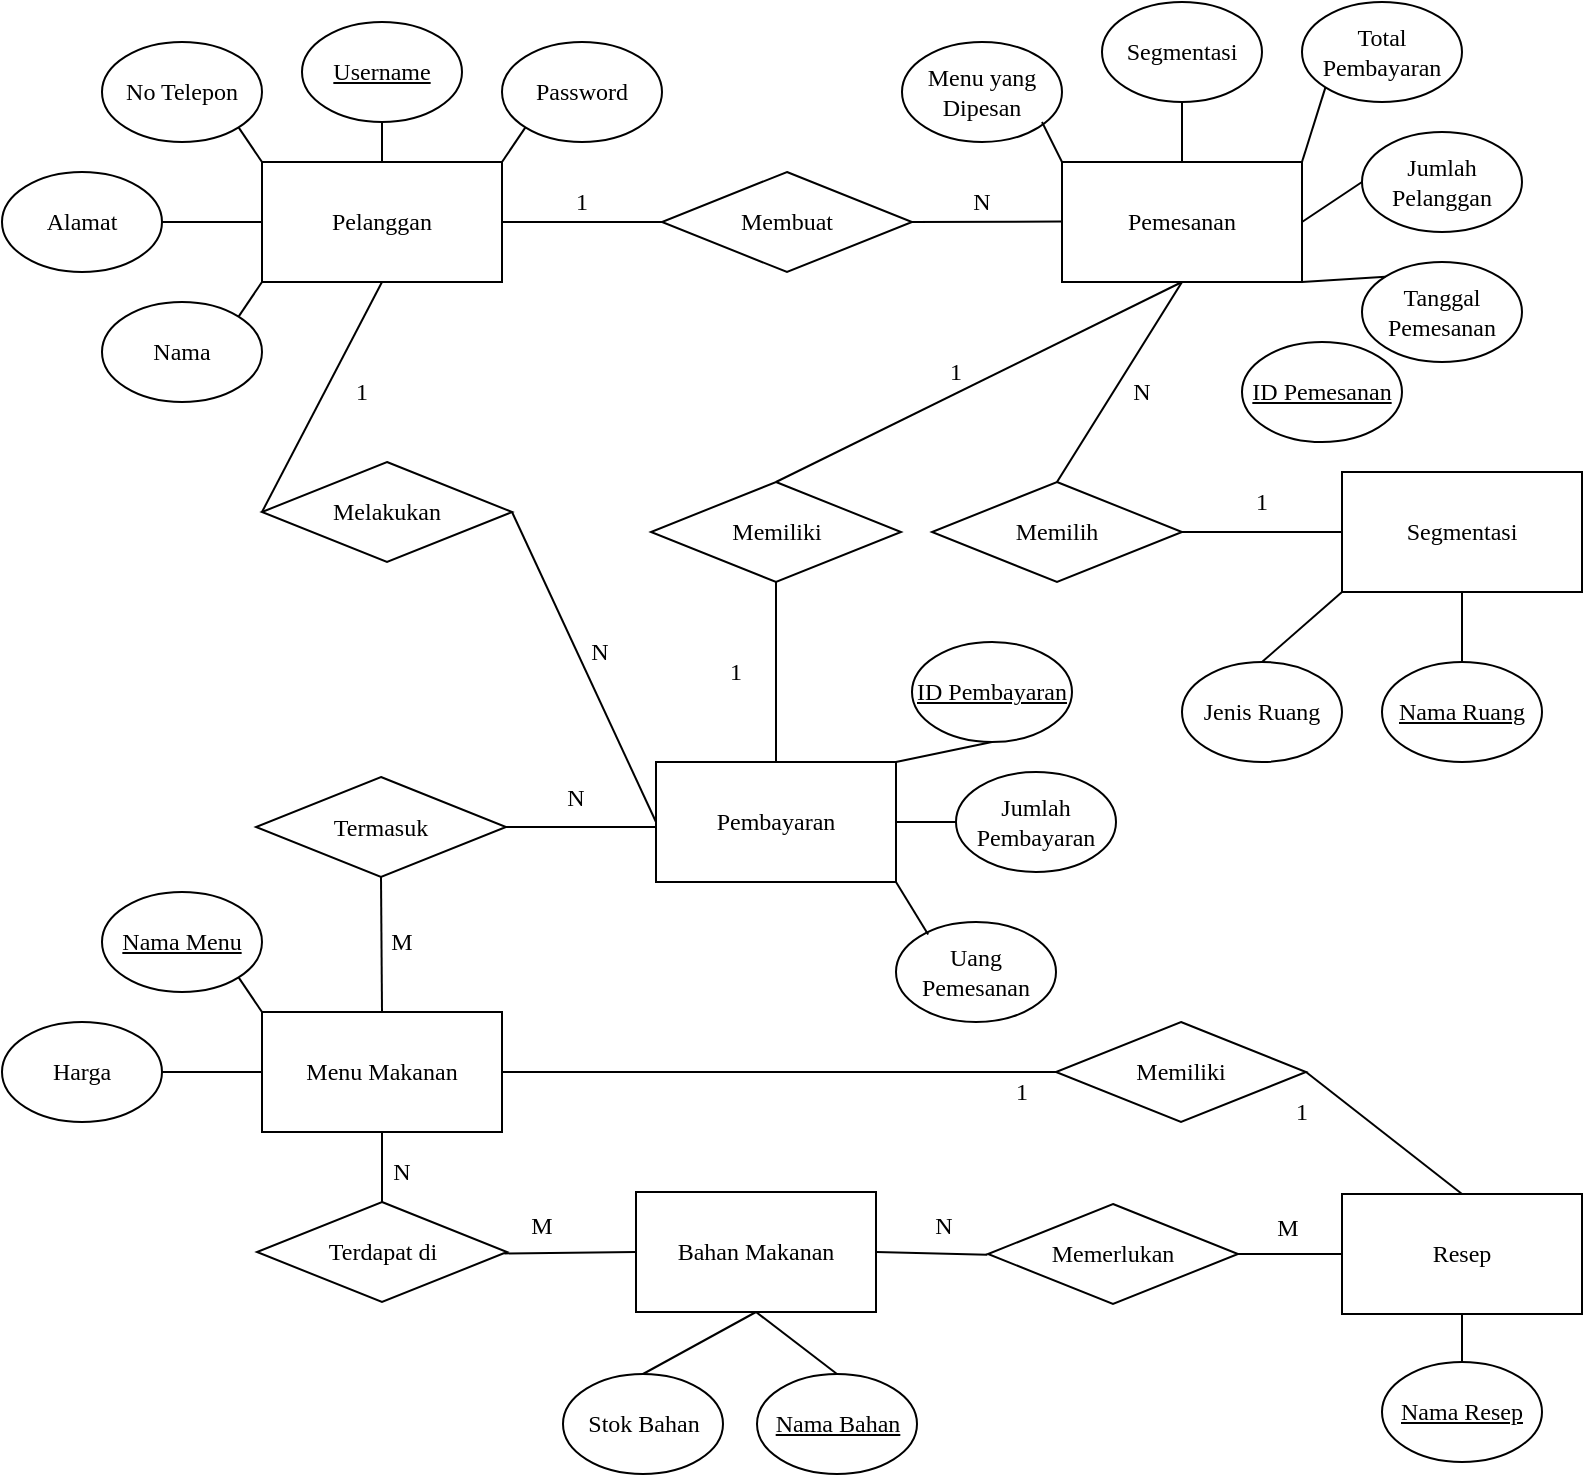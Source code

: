 <mxfile version="24.7.6">
  <diagram name="Page-1" id="XgMaJiu5k2uLsrTz-1s5">
    <mxGraphModel dx="791" dy="993" grid="1" gridSize="10" guides="1" tooltips="1" connect="1" arrows="1" fold="1" page="1" pageScale="1" pageWidth="850" pageHeight="1100" background="#ffffff" math="0" shadow="0">
      <root>
        <mxCell id="0" />
        <mxCell id="1" parent="0" />
        <mxCell id="AaVORian29EVXGcKiA-S-1" value="Pelanggan" style="rounded=0;whiteSpace=wrap;html=1;fontFamily=Times New Roman;" vertex="1" parent="1">
          <mxGeometry x="160" y="210" width="120" height="60" as="geometry" />
        </mxCell>
        <mxCell id="AaVORian29EVXGcKiA-S-3" value="Nama" style="ellipse;whiteSpace=wrap;html=1;fontFamily=Times New Roman;" vertex="1" parent="1">
          <mxGeometry x="80" y="280" width="80" height="50" as="geometry" />
        </mxCell>
        <mxCell id="AaVORian29EVXGcKiA-S-4" value="Alamat" style="ellipse;whiteSpace=wrap;html=1;fontFamily=Times New Roman;" vertex="1" parent="1">
          <mxGeometry x="30" y="215" width="80" height="50" as="geometry" />
        </mxCell>
        <mxCell id="AaVORian29EVXGcKiA-S-5" value="No Telepon" style="ellipse;whiteSpace=wrap;html=1;fontFamily=Times New Roman;" vertex="1" parent="1">
          <mxGeometry x="80" y="150" width="80" height="50" as="geometry" />
        </mxCell>
        <mxCell id="AaVORian29EVXGcKiA-S-6" value="&lt;u&gt;Username&lt;/u&gt;" style="ellipse;whiteSpace=wrap;html=1;fontFamily=Times New Roman;" vertex="1" parent="1">
          <mxGeometry x="180" y="140" width="80" height="50" as="geometry" />
        </mxCell>
        <mxCell id="AaVORian29EVXGcKiA-S-7" value="Password" style="ellipse;whiteSpace=wrap;html=1;fontFamily=Times New Roman;" vertex="1" parent="1">
          <mxGeometry x="280" y="150" width="80" height="50" as="geometry" />
        </mxCell>
        <mxCell id="AaVORian29EVXGcKiA-S-8" value="Pemesanan" style="rounded=0;whiteSpace=wrap;html=1;fontFamily=Times New Roman;" vertex="1" parent="1">
          <mxGeometry x="560" y="210" width="120" height="60" as="geometry" />
        </mxCell>
        <mxCell id="AaVORian29EVXGcKiA-S-10" value="Tanggal Pemesanan" style="ellipse;whiteSpace=wrap;html=1;fontFamily=Times New Roman;" vertex="1" parent="1">
          <mxGeometry x="710" y="260" width="80" height="50" as="geometry" />
        </mxCell>
        <mxCell id="AaVORian29EVXGcKiA-S-11" value="Jumlah Pelanggan" style="ellipse;whiteSpace=wrap;html=1;fontFamily=Times New Roman;" vertex="1" parent="1">
          <mxGeometry x="710" y="195" width="80" height="50" as="geometry" />
        </mxCell>
        <mxCell id="AaVORian29EVXGcKiA-S-12" value="Menu yang Dipesan" style="ellipse;whiteSpace=wrap;html=1;fontFamily=Times New Roman;" vertex="1" parent="1">
          <mxGeometry x="480" y="150" width="80" height="50" as="geometry" />
        </mxCell>
        <mxCell id="AaVORian29EVXGcKiA-S-13" value="Segmentasi" style="ellipse;whiteSpace=wrap;html=1;fontFamily=Times New Roman;" vertex="1" parent="1">
          <mxGeometry x="580" y="130" width="80" height="50" as="geometry" />
        </mxCell>
        <mxCell id="AaVORian29EVXGcKiA-S-14" value="Total Pembayaran" style="ellipse;whiteSpace=wrap;html=1;fontFamily=Times New Roman;" vertex="1" parent="1">
          <mxGeometry x="680" y="130" width="80" height="50" as="geometry" />
        </mxCell>
        <mxCell id="AaVORian29EVXGcKiA-S-15" value="Menu Makanan" style="rounded=0;whiteSpace=wrap;html=1;fontFamily=Times New Roman;" vertex="1" parent="1">
          <mxGeometry x="160" y="635" width="120" height="60" as="geometry" />
        </mxCell>
        <mxCell id="AaVORian29EVXGcKiA-S-17" value="Harga" style="ellipse;whiteSpace=wrap;html=1;fontFamily=Times New Roman;" vertex="1" parent="1">
          <mxGeometry x="30" y="640" width="80" height="50" as="geometry" />
        </mxCell>
        <mxCell id="AaVORian29EVXGcKiA-S-18" value="&lt;u&gt;Nama Menu&lt;/u&gt;" style="ellipse;whiteSpace=wrap;html=1;fontFamily=Times New Roman;" vertex="1" parent="1">
          <mxGeometry x="80" y="575" width="80" height="50" as="geometry" />
        </mxCell>
        <mxCell id="AaVORian29EVXGcKiA-S-19" value="Resep" style="rounded=0;whiteSpace=wrap;html=1;fontFamily=Times New Roman;" vertex="1" parent="1">
          <mxGeometry x="700" y="726" width="120" height="60" as="geometry" />
        </mxCell>
        <mxCell id="AaVORian29EVXGcKiA-S-21" value="&lt;u&gt;Nama Resep&lt;/u&gt;" style="ellipse;whiteSpace=wrap;html=1;fontFamily=Times New Roman;" vertex="1" parent="1">
          <mxGeometry x="720" y="810" width="80" height="50" as="geometry" />
        </mxCell>
        <mxCell id="AaVORian29EVXGcKiA-S-22" value="Bahan Makanan" style="rounded=0;whiteSpace=wrap;html=1;fontFamily=Times New Roman;" vertex="1" parent="1">
          <mxGeometry x="347" y="725" width="120" height="60" as="geometry" />
        </mxCell>
        <mxCell id="AaVORian29EVXGcKiA-S-23" value="Pembayaran" style="rounded=0;whiteSpace=wrap;html=1;fontFamily=Times New Roman;" vertex="1" parent="1">
          <mxGeometry x="357" y="510" width="120" height="60" as="geometry" />
        </mxCell>
        <mxCell id="AaVORian29EVXGcKiA-S-24" value="&lt;u&gt;Nama Bahan&lt;/u&gt;" style="ellipse;whiteSpace=wrap;html=1;fontFamily=Times New Roman;" vertex="1" parent="1">
          <mxGeometry x="407.5" y="816" width="80" height="50" as="geometry" />
        </mxCell>
        <mxCell id="AaVORian29EVXGcKiA-S-25" value="Stok Bahan" style="ellipse;whiteSpace=wrap;html=1;fontFamily=Times New Roman;" vertex="1" parent="1">
          <mxGeometry x="310.5" y="816" width="80" height="50" as="geometry" />
        </mxCell>
        <mxCell id="AaVORian29EVXGcKiA-S-26" value="Jumlah Pembayaran" style="ellipse;whiteSpace=wrap;html=1;fontFamily=Times New Roman;" vertex="1" parent="1">
          <mxGeometry x="507" y="515" width="80" height="50" as="geometry" />
        </mxCell>
        <mxCell id="AaVORian29EVXGcKiA-S-27" value="Uang Pemesanan" style="ellipse;whiteSpace=wrap;html=1;fontFamily=Times New Roman;" vertex="1" parent="1">
          <mxGeometry x="477" y="590" width="80" height="50" as="geometry" />
        </mxCell>
        <mxCell id="AaVORian29EVXGcKiA-S-41" value="" style="endArrow=none;html=1;rounded=0;entryX=0;entryY=1;entryDx=0;entryDy=0;exitX=1;exitY=0;exitDx=0;exitDy=0;fontFamily=Times New Roman;" edge="1" parent="1" source="AaVORian29EVXGcKiA-S-3" target="AaVORian29EVXGcKiA-S-1">
          <mxGeometry width="50" height="50" relative="1" as="geometry">
            <mxPoint x="100" y="290" as="sourcePoint" />
            <mxPoint x="150" y="240" as="targetPoint" />
          </mxGeometry>
        </mxCell>
        <mxCell id="AaVORian29EVXGcKiA-S-42" value="" style="endArrow=none;html=1;rounded=0;exitX=1;exitY=0.5;exitDx=0;exitDy=0;entryX=0;entryY=0.5;entryDx=0;entryDy=0;fontFamily=Times New Roman;" edge="1" parent="1" source="AaVORian29EVXGcKiA-S-4" target="AaVORian29EVXGcKiA-S-1">
          <mxGeometry width="50" height="50" relative="1" as="geometry">
            <mxPoint x="100" y="290" as="sourcePoint" />
            <mxPoint x="150" y="240" as="targetPoint" />
          </mxGeometry>
        </mxCell>
        <mxCell id="AaVORian29EVXGcKiA-S-43" value="" style="endArrow=none;html=1;rounded=0;exitX=1;exitY=1;exitDx=0;exitDy=0;entryX=0;entryY=0;entryDx=0;entryDy=0;fontFamily=Times New Roman;" edge="1" parent="1" source="AaVORian29EVXGcKiA-S-5" target="AaVORian29EVXGcKiA-S-1">
          <mxGeometry width="50" height="50" relative="1" as="geometry">
            <mxPoint x="100" y="290" as="sourcePoint" />
            <mxPoint x="150" y="240" as="targetPoint" />
          </mxGeometry>
        </mxCell>
        <mxCell id="AaVORian29EVXGcKiA-S-44" value="" style="endArrow=none;html=1;rounded=0;exitX=0.5;exitY=1;exitDx=0;exitDy=0;entryX=0.5;entryY=0;entryDx=0;entryDy=0;fontFamily=Times New Roman;" edge="1" parent="1" source="AaVORian29EVXGcKiA-S-6" target="AaVORian29EVXGcKiA-S-1">
          <mxGeometry width="50" height="50" relative="1" as="geometry">
            <mxPoint x="100" y="290" as="sourcePoint" />
            <mxPoint x="150" y="240" as="targetPoint" />
          </mxGeometry>
        </mxCell>
        <mxCell id="AaVORian29EVXGcKiA-S-45" value="" style="endArrow=none;html=1;rounded=0;exitX=1;exitY=0;exitDx=0;exitDy=0;entryX=0;entryY=1;entryDx=0;entryDy=0;fontFamily=Times New Roman;" edge="1" parent="1" source="AaVORian29EVXGcKiA-S-1" target="AaVORian29EVXGcKiA-S-7">
          <mxGeometry width="50" height="50" relative="1" as="geometry">
            <mxPoint x="220" y="290" as="sourcePoint" />
            <mxPoint x="270" y="240" as="targetPoint" />
          </mxGeometry>
        </mxCell>
        <mxCell id="AaVORian29EVXGcKiA-S-46" value="" style="endArrow=none;html=1;rounded=0;exitX=0;exitY=0;exitDx=0;exitDy=0;entryX=1;entryY=1;entryDx=0;entryDy=0;fontFamily=Times New Roman;" edge="1" parent="1" source="AaVORian29EVXGcKiA-S-15" target="AaVORian29EVXGcKiA-S-18">
          <mxGeometry width="50" height="50" relative="1" as="geometry">
            <mxPoint x="80" y="395" as="sourcePoint" />
            <mxPoint x="130" y="345" as="targetPoint" />
          </mxGeometry>
        </mxCell>
        <mxCell id="AaVORian29EVXGcKiA-S-47" value="" style="endArrow=none;html=1;rounded=0;exitX=1;exitY=0.5;exitDx=0;exitDy=0;entryX=0;entryY=0.5;entryDx=0;entryDy=0;fontFamily=Times New Roman;" edge="1" parent="1" source="AaVORian29EVXGcKiA-S-17" target="AaVORian29EVXGcKiA-S-15">
          <mxGeometry width="50" height="50" relative="1" as="geometry">
            <mxPoint x="80" y="485" as="sourcePoint" />
            <mxPoint x="130" y="435" as="targetPoint" />
          </mxGeometry>
        </mxCell>
        <mxCell id="AaVORian29EVXGcKiA-S-49" value="" style="endArrow=none;html=1;rounded=0;exitX=0.5;exitY=0;exitDx=0;exitDy=0;entryX=0.5;entryY=1;entryDx=0;entryDy=0;fontFamily=Times New Roman;" edge="1" parent="1" source="AaVORian29EVXGcKiA-S-21" target="AaVORian29EVXGcKiA-S-19">
          <mxGeometry width="50" height="50" relative="1" as="geometry">
            <mxPoint x="779.77" y="806" as="sourcePoint" />
            <mxPoint x="779.77" y="786" as="targetPoint" />
          </mxGeometry>
        </mxCell>
        <mxCell id="AaVORian29EVXGcKiA-S-50" value="" style="endArrow=none;html=1;rounded=0;exitX=1;exitY=1;exitDx=0;exitDy=0;entryX=0;entryY=0;entryDx=0;entryDy=0;fontFamily=Times New Roman;" edge="1" parent="1" source="AaVORian29EVXGcKiA-S-8" target="AaVORian29EVXGcKiA-S-10">
          <mxGeometry width="50" height="50" relative="1" as="geometry">
            <mxPoint x="850" y="460" as="sourcePoint" />
            <mxPoint x="900" y="410" as="targetPoint" />
          </mxGeometry>
        </mxCell>
        <mxCell id="AaVORian29EVXGcKiA-S-51" value="" style="endArrow=none;html=1;rounded=0;exitX=1;exitY=0.5;exitDx=0;exitDy=0;entryX=0;entryY=0.5;entryDx=0;entryDy=0;fontFamily=Times New Roman;" edge="1" parent="1" source="AaVORian29EVXGcKiA-S-8" target="AaVORian29EVXGcKiA-S-11">
          <mxGeometry width="50" height="50" relative="1" as="geometry">
            <mxPoint x="880" y="380" as="sourcePoint" />
            <mxPoint x="930" y="330" as="targetPoint" />
          </mxGeometry>
        </mxCell>
        <mxCell id="AaVORian29EVXGcKiA-S-52" value="" style="endArrow=none;html=1;rounded=0;exitX=1;exitY=0;exitDx=0;exitDy=0;entryX=0;entryY=1;entryDx=0;entryDy=0;fontFamily=Times New Roman;" edge="1" parent="1" source="AaVORian29EVXGcKiA-S-8" target="AaVORian29EVXGcKiA-S-14">
          <mxGeometry width="50" height="50" relative="1" as="geometry">
            <mxPoint x="880" y="380" as="sourcePoint" />
            <mxPoint x="930" y="330" as="targetPoint" />
          </mxGeometry>
        </mxCell>
        <mxCell id="AaVORian29EVXGcKiA-S-53" value="" style="endArrow=none;html=1;rounded=0;exitX=0.5;exitY=0;exitDx=0;exitDy=0;entryX=0.5;entryY=1;entryDx=0;entryDy=0;fontFamily=Times New Roman;" edge="1" parent="1" source="AaVORian29EVXGcKiA-S-8" target="AaVORian29EVXGcKiA-S-13">
          <mxGeometry width="50" height="50" relative="1" as="geometry">
            <mxPoint x="700" y="270" as="sourcePoint" />
            <mxPoint x="750" y="220" as="targetPoint" />
          </mxGeometry>
        </mxCell>
        <mxCell id="AaVORian29EVXGcKiA-S-54" value="" style="endArrow=none;html=1;rounded=0;exitX=0;exitY=0;exitDx=0;exitDy=0;fontFamily=Times New Roman;" edge="1" parent="1" source="AaVORian29EVXGcKiA-S-8">
          <mxGeometry width="50" height="50" relative="1" as="geometry">
            <mxPoint x="700" y="270" as="sourcePoint" />
            <mxPoint x="550" y="190" as="targetPoint" />
          </mxGeometry>
        </mxCell>
        <mxCell id="AaVORian29EVXGcKiA-S-55" value="" style="endArrow=none;html=1;rounded=0;entryX=1;entryY=1;entryDx=0;entryDy=0;exitX=0.201;exitY=0.124;exitDx=0;exitDy=0;exitPerimeter=0;fontFamily=Times New Roman;" edge="1" parent="1" source="AaVORian29EVXGcKiA-S-27" target="AaVORian29EVXGcKiA-S-23">
          <mxGeometry width="50" height="50" relative="1" as="geometry">
            <mxPoint x="497" y="610" as="sourcePoint" />
            <mxPoint x="547" y="560" as="targetPoint" />
          </mxGeometry>
        </mxCell>
        <mxCell id="AaVORian29EVXGcKiA-S-57" value="" style="endArrow=none;html=1;rounded=0;entryX=0;entryY=0.5;entryDx=0;entryDy=0;exitX=1;exitY=0.5;exitDx=0;exitDy=0;fontFamily=Times New Roman;" edge="1" parent="1" source="AaVORian29EVXGcKiA-S-23" target="AaVORian29EVXGcKiA-S-26">
          <mxGeometry width="50" height="50" relative="1" as="geometry">
            <mxPoint x="497" y="610" as="sourcePoint" />
            <mxPoint x="547" y="560" as="targetPoint" />
          </mxGeometry>
        </mxCell>
        <mxCell id="AaVORian29EVXGcKiA-S-58" value="" style="endArrow=none;html=1;rounded=0;exitX=0.5;exitY=0;exitDx=0;exitDy=0;entryX=0.5;entryY=1;entryDx=0;entryDy=0;fontFamily=Times New Roman;" edge="1" parent="1" source="AaVORian29EVXGcKiA-S-24" target="AaVORian29EVXGcKiA-S-22">
          <mxGeometry width="50" height="50" relative="1" as="geometry">
            <mxPoint x="440.5" y="806" as="sourcePoint" />
            <mxPoint x="490.5" y="756" as="targetPoint" />
          </mxGeometry>
        </mxCell>
        <mxCell id="AaVORian29EVXGcKiA-S-59" value="" style="endArrow=none;html=1;rounded=0;exitX=0.5;exitY=0;exitDx=0;exitDy=0;entryX=0.5;entryY=1;entryDx=0;entryDy=0;fontFamily=Times New Roman;" edge="1" parent="1" source="AaVORian29EVXGcKiA-S-25" target="AaVORian29EVXGcKiA-S-22">
          <mxGeometry width="50" height="50" relative="1" as="geometry">
            <mxPoint x="440.5" y="806" as="sourcePoint" />
            <mxPoint x="490.5" y="756" as="targetPoint" />
          </mxGeometry>
        </mxCell>
        <mxCell id="AaVORian29EVXGcKiA-S-60" value="Membuat" style="rhombus;whiteSpace=wrap;html=1;fontFamily=Times New Roman;" vertex="1" parent="1">
          <mxGeometry x="360" y="215" width="125" height="50" as="geometry" />
        </mxCell>
        <mxCell id="AaVORian29EVXGcKiA-S-61" value="" style="endArrow=none;html=1;rounded=0;exitX=1;exitY=0.5;exitDx=0;exitDy=0;entryX=0;entryY=0.5;entryDx=0;entryDy=0;fontFamily=Times New Roman;" edge="1" parent="1" source="AaVORian29EVXGcKiA-S-1" target="AaVORian29EVXGcKiA-S-60">
          <mxGeometry width="50" height="50" relative="1" as="geometry">
            <mxPoint x="330" y="340" as="sourcePoint" />
            <mxPoint x="380" y="290" as="targetPoint" />
          </mxGeometry>
        </mxCell>
        <mxCell id="AaVORian29EVXGcKiA-S-62" value="" style="endArrow=none;html=1;rounded=0;entryX=0;entryY=0.5;entryDx=0;entryDy=0;exitX=1;exitY=0.5;exitDx=0;exitDy=0;fontFamily=Times New Roman;" edge="1" parent="1" source="AaVORian29EVXGcKiA-S-60">
          <mxGeometry width="50" height="50" relative="1" as="geometry">
            <mxPoint x="490" y="240" as="sourcePoint" />
            <mxPoint x="560" y="239.74" as="targetPoint" />
          </mxGeometry>
        </mxCell>
        <mxCell id="AaVORian29EVXGcKiA-S-63" value="1" style="text;html=1;align=center;verticalAlign=middle;whiteSpace=wrap;rounded=0;fontFamily=Times New Roman;" vertex="1" parent="1">
          <mxGeometry x="290" y="215" width="60" height="30" as="geometry" />
        </mxCell>
        <mxCell id="AaVORian29EVXGcKiA-S-64" value="N" style="text;html=1;align=center;verticalAlign=middle;whiteSpace=wrap;rounded=0;fontFamily=Times New Roman;" vertex="1" parent="1">
          <mxGeometry x="490" y="215" width="60" height="30" as="geometry" />
        </mxCell>
        <mxCell id="AaVORian29EVXGcKiA-S-65" value="Memiliki" style="rhombus;whiteSpace=wrap;html=1;fontFamily=Times New Roman;" vertex="1" parent="1">
          <mxGeometry x="354.5" y="370" width="125" height="50" as="geometry" />
        </mxCell>
        <mxCell id="AaVORian29EVXGcKiA-S-66" value="" style="endArrow=none;html=1;rounded=0;exitX=0.5;exitY=0;exitDx=0;exitDy=0;entryX=0.5;entryY=1;entryDx=0;entryDy=0;fontFamily=Times New Roman;" edge="1" parent="1" source="AaVORian29EVXGcKiA-S-65" target="AaVORian29EVXGcKiA-S-8">
          <mxGeometry width="50" height="50" relative="1" as="geometry">
            <mxPoint x="600" y="340" as="sourcePoint" />
            <mxPoint x="650" y="290" as="targetPoint" />
          </mxGeometry>
        </mxCell>
        <mxCell id="AaVORian29EVXGcKiA-S-67" value="" style="endArrow=none;html=1;rounded=0;exitX=0.5;exitY=1;exitDx=0;exitDy=0;entryX=0.5;entryY=0;entryDx=0;entryDy=0;fontFamily=Times New Roman;" edge="1" parent="1" source="AaVORian29EVXGcKiA-S-65" target="AaVORian29EVXGcKiA-S-23">
          <mxGeometry width="50" height="50" relative="1" as="geometry">
            <mxPoint x="277" y="430" as="sourcePoint" />
            <mxPoint x="449.5" y="100" as="targetPoint" />
          </mxGeometry>
        </mxCell>
        <mxCell id="AaVORian29EVXGcKiA-S-70" value="1" style="text;html=1;align=center;verticalAlign=middle;whiteSpace=wrap;rounded=0;fontFamily=Times New Roman;" vertex="1" parent="1">
          <mxGeometry x="477" y="300" width="60" height="30" as="geometry" />
        </mxCell>
        <mxCell id="AaVORian29EVXGcKiA-S-71" value="1" style="text;html=1;align=center;verticalAlign=middle;whiteSpace=wrap;rounded=0;fontFamily=Times New Roman;" vertex="1" parent="1">
          <mxGeometry x="367" y="450" width="60" height="30" as="geometry" />
        </mxCell>
        <mxCell id="AaVORian29EVXGcKiA-S-75" value="Termasuk" style="rhombus;whiteSpace=wrap;html=1;fontFamily=Times New Roman;" vertex="1" parent="1">
          <mxGeometry x="157" y="517.5" width="125" height="50" as="geometry" />
        </mxCell>
        <mxCell id="AaVORian29EVXGcKiA-S-76" value="" style="endArrow=none;html=1;rounded=0;exitX=0.5;exitY=0;exitDx=0;exitDy=0;entryX=0.5;entryY=1;entryDx=0;entryDy=0;fontFamily=Times New Roman;" edge="1" parent="1" source="AaVORian29EVXGcKiA-S-15" target="AaVORian29EVXGcKiA-S-75">
          <mxGeometry width="50" height="50" relative="1" as="geometry">
            <mxPoint x="77" y="542.5" as="sourcePoint" />
            <mxPoint x="147" y="582.5" as="targetPoint" />
          </mxGeometry>
        </mxCell>
        <mxCell id="AaVORian29EVXGcKiA-S-77" value="" style="endArrow=none;html=1;rounded=0;exitX=1;exitY=0.5;exitDx=0;exitDy=0;entryX=0;entryY=0.5;entryDx=0;entryDy=0;fontFamily=Times New Roman;" edge="1" parent="1" source="AaVORian29EVXGcKiA-S-75">
          <mxGeometry width="50" height="50" relative="1" as="geometry">
            <mxPoint x="267" y="632.5" as="sourcePoint" />
            <mxPoint x="357" y="542.5" as="targetPoint" />
          </mxGeometry>
        </mxCell>
        <mxCell id="AaVORian29EVXGcKiA-S-78" value="N" style="text;html=1;align=center;verticalAlign=middle;whiteSpace=wrap;rounded=0;fontFamily=Times New Roman;" vertex="1" parent="1">
          <mxGeometry x="287" y="512.5" width="60" height="30" as="geometry" />
        </mxCell>
        <mxCell id="AaVORian29EVXGcKiA-S-79" value="M" style="text;html=1;align=center;verticalAlign=middle;whiteSpace=wrap;rounded=0;fontFamily=Times New Roman;" vertex="1" parent="1">
          <mxGeometry x="200" y="585" width="60" height="30" as="geometry" />
        </mxCell>
        <mxCell id="AaVORian29EVXGcKiA-S-80" value="Terdapat di" style="rhombus;whiteSpace=wrap;html=1;fontFamily=Times New Roman;" vertex="1" parent="1">
          <mxGeometry x="157.5" y="730" width="125" height="50" as="geometry" />
        </mxCell>
        <mxCell id="AaVORian29EVXGcKiA-S-81" value="" style="endArrow=none;html=1;rounded=0;exitX=0.5;exitY=0;exitDx=0;exitDy=0;entryX=0.5;entryY=1;entryDx=0;entryDy=0;fontFamily=Times New Roman;" edge="1" parent="1" source="AaVORian29EVXGcKiA-S-80" target="AaVORian29EVXGcKiA-S-15">
          <mxGeometry width="50" height="50" relative="1" as="geometry">
            <mxPoint x="190" y="705" as="sourcePoint" />
            <mxPoint x="240" y="655" as="targetPoint" />
          </mxGeometry>
        </mxCell>
        <mxCell id="AaVORian29EVXGcKiA-S-82" value="" style="endArrow=none;html=1;rounded=0;exitX=0;exitY=0.5;exitDx=0;exitDy=0;entryX=0.187;entryY=0.957;entryDx=0;entryDy=0;entryPerimeter=0;fontFamily=Times New Roman;" edge="1" parent="1" source="AaVORian29EVXGcKiA-S-22" target="AaVORian29EVXGcKiA-S-84">
          <mxGeometry width="50" height="50" relative="1" as="geometry">
            <mxPoint x="350.5" y="650" as="sourcePoint" />
            <mxPoint x="303" y="755" as="targetPoint" />
          </mxGeometry>
        </mxCell>
        <mxCell id="AaVORian29EVXGcKiA-S-83" value="N" style="text;html=1;align=center;verticalAlign=middle;whiteSpace=wrap;rounded=0;fontFamily=Times New Roman;" vertex="1" parent="1">
          <mxGeometry x="200" y="700" width="60" height="30" as="geometry" />
        </mxCell>
        <mxCell id="AaVORian29EVXGcKiA-S-84" value="M" style="text;html=1;align=center;verticalAlign=middle;whiteSpace=wrap;rounded=0;fontFamily=Times New Roman;" vertex="1" parent="1">
          <mxGeometry x="270" y="727" width="60" height="30" as="geometry" />
        </mxCell>
        <mxCell id="AaVORian29EVXGcKiA-S-85" value="Memerlukan" style="rhombus;whiteSpace=wrap;html=1;fontFamily=Times New Roman;" vertex="1" parent="1">
          <mxGeometry x="523" y="731" width="125" height="50" as="geometry" />
        </mxCell>
        <mxCell id="AaVORian29EVXGcKiA-S-86" value="" style="endArrow=none;html=1;rounded=0;exitX=1;exitY=0.5;exitDx=0;exitDy=0;entryX=0.87;entryY=0.979;entryDx=0;entryDy=0;entryPerimeter=0;fontFamily=Times New Roman;" edge="1" parent="1" source="AaVORian29EVXGcKiA-S-22" target="AaVORian29EVXGcKiA-S-88">
          <mxGeometry width="50" height="50" relative="1" as="geometry">
            <mxPoint x="540.5" y="716" as="sourcePoint" />
            <mxPoint x="543.5" y="756" as="targetPoint" />
          </mxGeometry>
        </mxCell>
        <mxCell id="AaVORian29EVXGcKiA-S-87" value="" style="endArrow=none;html=1;rounded=0;exitX=1;exitY=0.5;exitDx=0;exitDy=0;entryX=0;entryY=0.5;entryDx=0;entryDy=0;fontFamily=Times New Roman;" edge="1" parent="1" source="AaVORian29EVXGcKiA-S-85" target="AaVORian29EVXGcKiA-S-19">
          <mxGeometry width="50" height="50" relative="1" as="geometry">
            <mxPoint x="520" y="716" as="sourcePoint" />
            <mxPoint x="720" y="756" as="targetPoint" />
          </mxGeometry>
        </mxCell>
        <mxCell id="AaVORian29EVXGcKiA-S-88" value="N" style="text;html=1;align=center;verticalAlign=middle;whiteSpace=wrap;rounded=0;fontFamily=Times New Roman;" vertex="1" parent="1">
          <mxGeometry x="470.5" y="727" width="60" height="30" as="geometry" />
        </mxCell>
        <mxCell id="AaVORian29EVXGcKiA-S-89" value="M" style="text;html=1;align=center;verticalAlign=middle;whiteSpace=wrap;rounded=0;fontFamily=Times New Roman;" vertex="1" parent="1">
          <mxGeometry x="648" y="731" width="50" height="24" as="geometry" />
        </mxCell>
        <mxCell id="AaVORian29EVXGcKiA-S-90" value="Melakukan" style="rhombus;whiteSpace=wrap;html=1;fontFamily=Times New Roman;" vertex="1" parent="1">
          <mxGeometry x="160" y="360" width="125" height="50" as="geometry" />
        </mxCell>
        <mxCell id="AaVORian29EVXGcKiA-S-91" value="" style="endArrow=none;html=1;rounded=0;exitX=0.5;exitY=1;exitDx=0;exitDy=0;entryX=0;entryY=0.5;entryDx=0;entryDy=0;fontFamily=Times New Roman;" edge="1" parent="1" source="AaVORian29EVXGcKiA-S-1" target="AaVORian29EVXGcKiA-S-90">
          <mxGeometry width="50" height="50" relative="1" as="geometry">
            <mxPoint x="260" y="310" as="sourcePoint" />
            <mxPoint x="310" y="260" as="targetPoint" />
          </mxGeometry>
        </mxCell>
        <mxCell id="AaVORian29EVXGcKiA-S-92" value="" style="endArrow=none;html=1;rounded=0;exitX=1;exitY=0.5;exitDx=0;exitDy=0;entryX=0;entryY=0.5;entryDx=0;entryDy=0;fontFamily=Times New Roman;" edge="1" parent="1" source="AaVORian29EVXGcKiA-S-90" target="AaVORian29EVXGcKiA-S-23">
          <mxGeometry width="50" height="50" relative="1" as="geometry">
            <mxPoint x="197" y="330" as="sourcePoint" />
            <mxPoint x="247" y="280" as="targetPoint" />
          </mxGeometry>
        </mxCell>
        <mxCell id="AaVORian29EVXGcKiA-S-93" value="1" style="text;html=1;align=center;verticalAlign=middle;whiteSpace=wrap;rounded=0;fontFamily=Times New Roman;" vertex="1" parent="1">
          <mxGeometry x="180" y="310" width="60" height="30" as="geometry" />
        </mxCell>
        <mxCell id="AaVORian29EVXGcKiA-S-94" value="N" style="text;html=1;align=center;verticalAlign=middle;whiteSpace=wrap;rounded=0;fontFamily=Times New Roman;" vertex="1" parent="1">
          <mxGeometry x="299" y="440" width="60" height="30" as="geometry" />
        </mxCell>
        <mxCell id="AaVORian29EVXGcKiA-S-95" value="Segmentasi" style="rounded=0;whiteSpace=wrap;html=1;fontFamily=Times New Roman;" vertex="1" parent="1">
          <mxGeometry x="700" y="365" width="120" height="60" as="geometry" />
        </mxCell>
        <mxCell id="AaVORian29EVXGcKiA-S-96" value="&lt;u&gt;Nama Ruang&lt;/u&gt;" style="ellipse;whiteSpace=wrap;html=1;fontFamily=Times New Roman;" vertex="1" parent="1">
          <mxGeometry x="720" y="460" width="80" height="50" as="geometry" />
        </mxCell>
        <mxCell id="AaVORian29EVXGcKiA-S-97" value="Jenis Ruang" style="ellipse;whiteSpace=wrap;html=1;fontFamily=Times New Roman;" vertex="1" parent="1">
          <mxGeometry x="620" y="460" width="80" height="50" as="geometry" />
        </mxCell>
        <mxCell id="AaVORian29EVXGcKiA-S-99" value="" style="endArrow=none;html=1;rounded=0;entryX=0.5;entryY=1;entryDx=0;entryDy=0;exitX=0.5;exitY=0;exitDx=0;exitDy=0;fontFamily=Times New Roman;" edge="1" parent="1" source="AaVORian29EVXGcKiA-S-96" target="AaVORian29EVXGcKiA-S-95">
          <mxGeometry width="50" height="50" relative="1" as="geometry">
            <mxPoint x="820" y="520" as="sourcePoint" />
            <mxPoint x="870" y="470" as="targetPoint" />
          </mxGeometry>
        </mxCell>
        <mxCell id="AaVORian29EVXGcKiA-S-100" value="" style="endArrow=none;html=1;rounded=0;exitX=0.5;exitY=0;exitDx=0;exitDy=0;entryX=0;entryY=1;entryDx=0;entryDy=0;fontFamily=Times New Roman;" edge="1" parent="1" source="AaVORian29EVXGcKiA-S-97" target="AaVORian29EVXGcKiA-S-95">
          <mxGeometry width="50" height="50" relative="1" as="geometry">
            <mxPoint x="820" y="520" as="sourcePoint" />
            <mxPoint x="870" y="470" as="targetPoint" />
          </mxGeometry>
        </mxCell>
        <mxCell id="AaVORian29EVXGcKiA-S-101" value="Memilih" style="rhombus;whiteSpace=wrap;html=1;fontFamily=Times New Roman;" vertex="1" parent="1">
          <mxGeometry x="495" y="370" width="125" height="50" as="geometry" />
        </mxCell>
        <mxCell id="AaVORian29EVXGcKiA-S-102" value="" style="endArrow=none;html=1;rounded=0;exitX=0.5;exitY=0;exitDx=0;exitDy=0;entryX=0.5;entryY=1;entryDx=0;entryDy=0;fontFamily=Times New Roman;" edge="1" parent="1" source="AaVORian29EVXGcKiA-S-101" target="AaVORian29EVXGcKiA-S-8">
          <mxGeometry width="50" height="50" relative="1" as="geometry">
            <mxPoint x="810" y="370" as="sourcePoint" />
            <mxPoint x="860" y="320" as="targetPoint" />
          </mxGeometry>
        </mxCell>
        <mxCell id="AaVORian29EVXGcKiA-S-103" value="" style="endArrow=none;html=1;rounded=0;exitX=1;exitY=0.5;exitDx=0;exitDy=0;entryX=0;entryY=0.5;entryDx=0;entryDy=0;fontFamily=Times New Roman;" edge="1" parent="1" source="AaVORian29EVXGcKiA-S-101" target="AaVORian29EVXGcKiA-S-95">
          <mxGeometry width="50" height="50" relative="1" as="geometry">
            <mxPoint x="810" y="370" as="sourcePoint" />
            <mxPoint x="860" y="320" as="targetPoint" />
          </mxGeometry>
        </mxCell>
        <mxCell id="AaVORian29EVXGcKiA-S-104" value="N" style="text;html=1;align=center;verticalAlign=middle;whiteSpace=wrap;rounded=0;fontFamily=Times New Roman;" vertex="1" parent="1">
          <mxGeometry x="570" y="310" width="60" height="30" as="geometry" />
        </mxCell>
        <mxCell id="AaVORian29EVXGcKiA-S-105" value="1" style="text;html=1;align=center;verticalAlign=middle;whiteSpace=wrap;rounded=0;fontFamily=Times New Roman;" vertex="1" parent="1">
          <mxGeometry x="630" y="365" width="60" height="30" as="geometry" />
        </mxCell>
        <mxCell id="AaVORian29EVXGcKiA-S-197" value="Memiliki" style="rhombus;whiteSpace=wrap;html=1;fontFamily=Times New Roman;" vertex="1" parent="1">
          <mxGeometry x="557" y="640" width="125" height="50" as="geometry" />
        </mxCell>
        <mxCell id="AaVORian29EVXGcKiA-S-198" value="" style="endArrow=none;html=1;rounded=0;exitX=0;exitY=0.5;exitDx=0;exitDy=0;entryX=1;entryY=0.5;entryDx=0;entryDy=0;fontFamily=Times New Roman;" edge="1" parent="1" source="AaVORian29EVXGcKiA-S-197" target="AaVORian29EVXGcKiA-S-15">
          <mxGeometry width="50" height="50" relative="1" as="geometry">
            <mxPoint x="170" y="645" as="sourcePoint" />
            <mxPoint x="159" y="627" as="targetPoint" />
          </mxGeometry>
        </mxCell>
        <mxCell id="AaVORian29EVXGcKiA-S-199" value="" style="endArrow=none;html=1;rounded=0;exitX=1;exitY=0.5;exitDx=0;exitDy=0;entryX=0.5;entryY=0;entryDx=0;entryDy=0;fontFamily=Times New Roman;" edge="1" parent="1" source="AaVORian29EVXGcKiA-S-197" target="AaVORian29EVXGcKiA-S-19">
          <mxGeometry width="50" height="50" relative="1" as="geometry">
            <mxPoint x="670" y="470" as="sourcePoint" />
            <mxPoint x="710" y="435" as="targetPoint" />
          </mxGeometry>
        </mxCell>
        <mxCell id="AaVORian29EVXGcKiA-S-200" value="1" style="text;html=1;align=center;verticalAlign=middle;whiteSpace=wrap;rounded=0;fontFamily=Times New Roman;" vertex="1" parent="1">
          <mxGeometry x="510" y="660" width="60" height="30" as="geometry" />
        </mxCell>
        <mxCell id="AaVORian29EVXGcKiA-S-201" value="1" style="text;html=1;align=center;verticalAlign=middle;whiteSpace=wrap;rounded=0;fontFamily=Times New Roman;" vertex="1" parent="1">
          <mxGeometry x="650" y="670" width="60" height="30" as="geometry" />
        </mxCell>
        <mxCell id="AaVORian29EVXGcKiA-S-202" value="&lt;u&gt;ID Pembayaran&lt;/u&gt;" style="ellipse;whiteSpace=wrap;html=1;fontFamily=Times New Roman;" vertex="1" parent="1">
          <mxGeometry x="485" y="450" width="80" height="50" as="geometry" />
        </mxCell>
        <mxCell id="AaVORian29EVXGcKiA-S-203" value="" style="endArrow=none;html=1;rounded=0;entryX=0.5;entryY=1;entryDx=0;entryDy=0;exitX=1;exitY=0;exitDx=0;exitDy=0;fontFamily=Times New Roman;" edge="1" parent="1" source="AaVORian29EVXGcKiA-S-23" target="AaVORian29EVXGcKiA-S-202">
          <mxGeometry width="50" height="50" relative="1" as="geometry">
            <mxPoint x="487" y="550" as="sourcePoint" />
            <mxPoint x="517" y="550" as="targetPoint" />
          </mxGeometry>
        </mxCell>
        <mxCell id="AaVORian29EVXGcKiA-S-204" value="&lt;u&gt;ID Pemesanan&lt;/u&gt;" style="ellipse;whiteSpace=wrap;html=1;fontFamily=Times New Roman;" vertex="1" parent="1">
          <mxGeometry x="650" y="300" width="80" height="50" as="geometry" />
        </mxCell>
      </root>
    </mxGraphModel>
  </diagram>
</mxfile>
